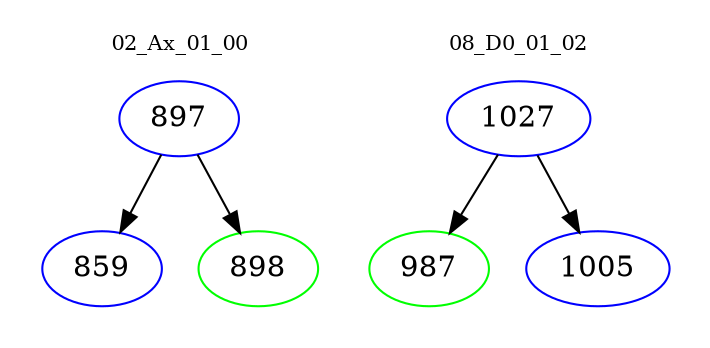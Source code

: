 digraph{
subgraph cluster_0 {
color = white
label = "02_Ax_01_00";
fontsize=10;
T0_897 [label="897", color="blue"]
T0_897 -> T0_859 [color="black"]
T0_859 [label="859", color="blue"]
T0_897 -> T0_898 [color="black"]
T0_898 [label="898", color="green"]
}
subgraph cluster_1 {
color = white
label = "08_D0_01_02";
fontsize=10;
T1_1027 [label="1027", color="blue"]
T1_1027 -> T1_987 [color="black"]
T1_987 [label="987", color="green"]
T1_1027 -> T1_1005 [color="black"]
T1_1005 [label="1005", color="blue"]
}
}
